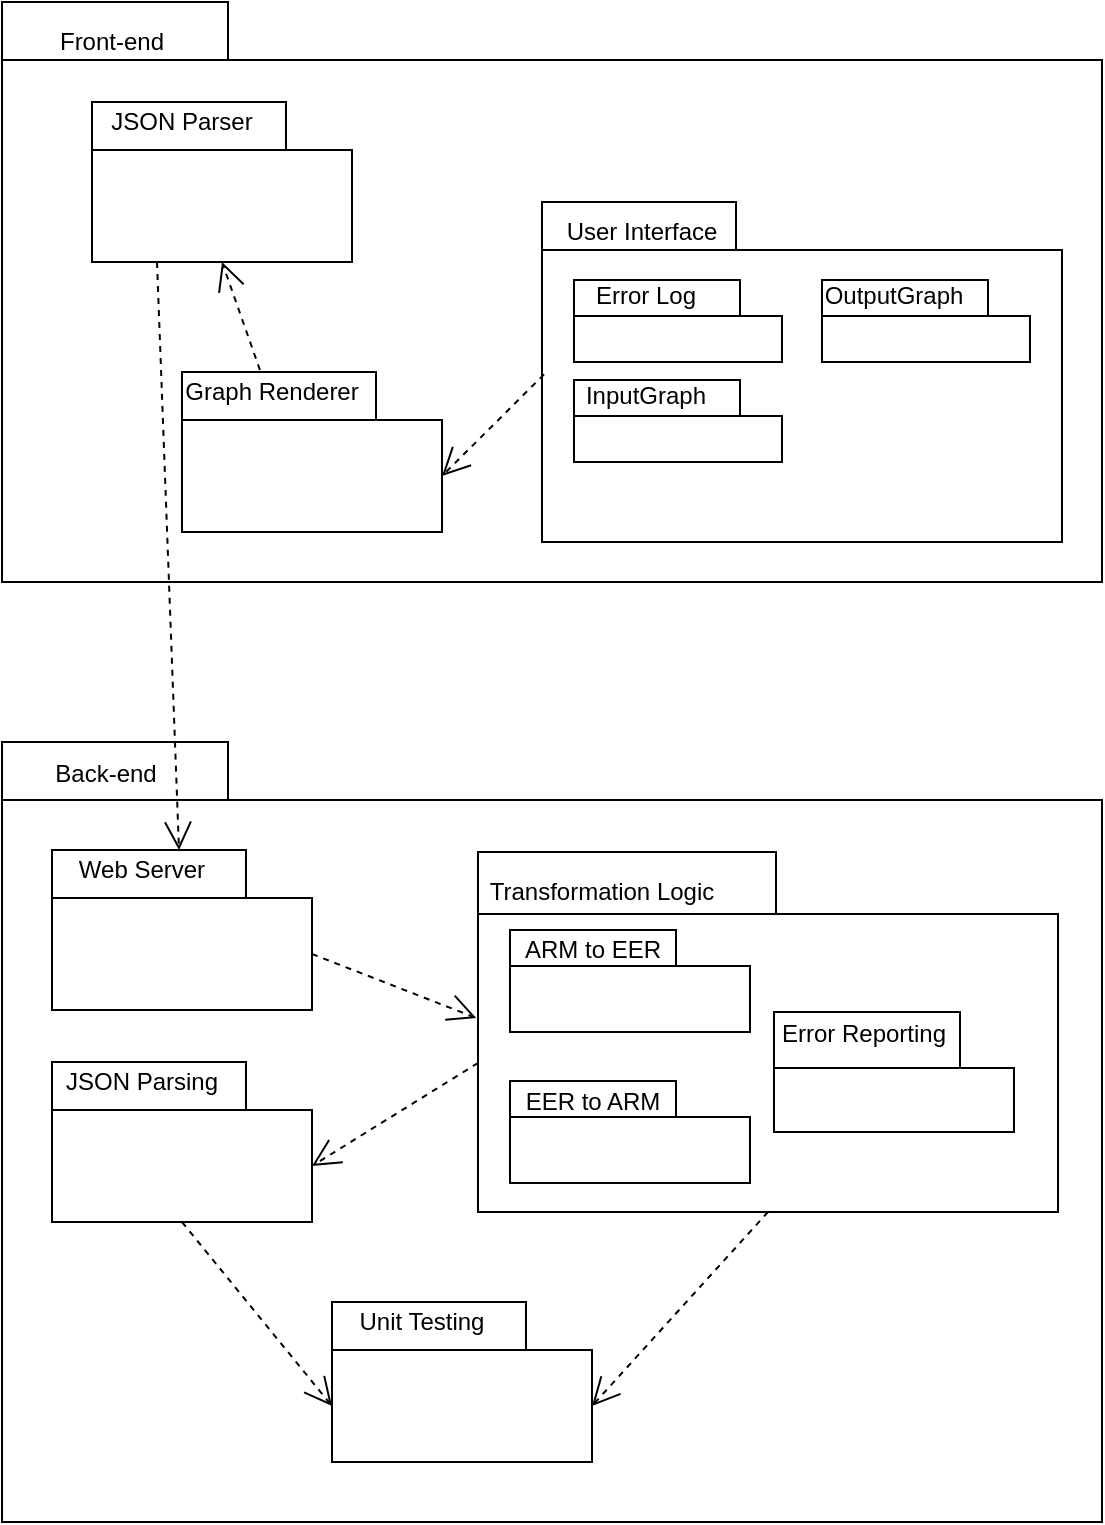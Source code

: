 <mxfile version="11.2.5" type="device" pages="1"><diagram id="3kjEoNIrXLkpRHrqtpSd" name="Page-1"><mxGraphModel dx="946" dy="616" grid="1" gridSize="10" guides="1" tooltips="1" connect="1" arrows="1" fold="1" page="1" pageScale="1" pageWidth="827" pageHeight="1169" math="0" shadow="0"><root><mxCell id="0"/><mxCell id="1" parent="0"/><mxCell id="-hEbHu_KITnfFHVcxOC4-1" value="" style="shape=folder;fontStyle=1;spacingTop=10;tabWidth=113;tabHeight=29;tabPosition=left;html=1;" vertex="1" parent="1"><mxGeometry x="110" y="80" width="550" height="290" as="geometry"/></mxCell><mxCell id="-hEbHu_KITnfFHVcxOC4-2" value="Front-end" style="text;html=1;strokeColor=none;fillColor=none;align=center;verticalAlign=middle;whiteSpace=wrap;rounded=0;" vertex="1" parent="1"><mxGeometry x="120" y="90" width="90" height="20" as="geometry"/></mxCell><mxCell id="-hEbHu_KITnfFHVcxOC4-5" value="" style="group" vertex="1" connectable="0" parent="1"><mxGeometry x="200" y="265" width="130" height="80" as="geometry"/></mxCell><mxCell id="-hEbHu_KITnfFHVcxOC4-3" value="" style="shape=folder;fontStyle=1;spacingTop=10;tabWidth=97;tabHeight=24;tabPosition=left;html=1;" vertex="1" parent="-hEbHu_KITnfFHVcxOC4-5"><mxGeometry width="130" height="80" as="geometry"/></mxCell><mxCell id="-hEbHu_KITnfFHVcxOC4-4" value="Graph Renderer" style="text;html=1;strokeColor=none;fillColor=none;align=center;verticalAlign=middle;whiteSpace=wrap;rounded=0;" vertex="1" parent="-hEbHu_KITnfFHVcxOC4-5"><mxGeometry width="90" height="20" as="geometry"/></mxCell><mxCell id="-hEbHu_KITnfFHVcxOC4-6" value="" style="group" vertex="1" connectable="0" parent="1"><mxGeometry x="155" y="130" width="130" height="80" as="geometry"/></mxCell><mxCell id="-hEbHu_KITnfFHVcxOC4-7" value="" style="shape=folder;fontStyle=1;spacingTop=10;tabWidth=97;tabHeight=24;tabPosition=left;html=1;" vertex="1" parent="-hEbHu_KITnfFHVcxOC4-6"><mxGeometry width="130" height="80" as="geometry"/></mxCell><mxCell id="-hEbHu_KITnfFHVcxOC4-8" value="JSON Parser" style="text;html=1;strokeColor=none;fillColor=none;align=center;verticalAlign=middle;whiteSpace=wrap;rounded=0;" vertex="1" parent="-hEbHu_KITnfFHVcxOC4-6"><mxGeometry width="90" height="20" as="geometry"/></mxCell><mxCell id="-hEbHu_KITnfFHVcxOC4-9" value="" style="group" vertex="1" connectable="0" parent="1"><mxGeometry x="380" y="180" width="260" height="170" as="geometry"/></mxCell><mxCell id="-hEbHu_KITnfFHVcxOC4-10" value="" style="shape=folder;fontStyle=1;spacingTop=10;tabWidth=97;tabHeight=24;tabPosition=left;html=1;" vertex="1" parent="-hEbHu_KITnfFHVcxOC4-9"><mxGeometry width="260" height="170" as="geometry"/></mxCell><mxCell id="-hEbHu_KITnfFHVcxOC4-11" value="User Interface" style="text;html=1;strokeColor=none;fillColor=none;align=center;verticalAlign=middle;whiteSpace=wrap;rounded=0;" vertex="1" parent="-hEbHu_KITnfFHVcxOC4-9"><mxGeometry x="-39.845" y="-6.269" width="180" height="42.5" as="geometry"/></mxCell><mxCell id="-hEbHu_KITnfFHVcxOC4-19" value="" style="group" vertex="1" connectable="0" parent="-hEbHu_KITnfFHVcxOC4-9"><mxGeometry x="16" y="39" width="104" height="41" as="geometry"/></mxCell><mxCell id="-hEbHu_KITnfFHVcxOC4-20" value="" style="shape=folder;fontStyle=1;spacingTop=10;tabWidth=83;tabHeight=18;tabPosition=left;html=1;" vertex="1" parent="-hEbHu_KITnfFHVcxOC4-19"><mxGeometry width="104" height="41" as="geometry"/></mxCell><mxCell id="-hEbHu_KITnfFHVcxOC4-21" value="Error Log" style="text;html=1;strokeColor=none;fillColor=none;align=center;verticalAlign=middle;whiteSpace=wrap;rounded=0;" vertex="1" parent="-hEbHu_KITnfFHVcxOC4-19"><mxGeometry y="3" width="72" height="10.25" as="geometry"/></mxCell><mxCell id="-hEbHu_KITnfFHVcxOC4-29" value="" style="group" vertex="1" connectable="0" parent="-hEbHu_KITnfFHVcxOC4-9"><mxGeometry x="16" y="89" width="104" height="41" as="geometry"/></mxCell><mxCell id="-hEbHu_KITnfFHVcxOC4-30" value="" style="shape=folder;fontStyle=1;spacingTop=10;tabWidth=83;tabHeight=18;tabPosition=left;html=1;" vertex="1" parent="-hEbHu_KITnfFHVcxOC4-29"><mxGeometry width="104" height="41" as="geometry"/></mxCell><mxCell id="-hEbHu_KITnfFHVcxOC4-31" value="InputGraph" style="text;html=1;strokeColor=none;fillColor=none;align=center;verticalAlign=middle;whiteSpace=wrap;rounded=0;" vertex="1" parent="-hEbHu_KITnfFHVcxOC4-29"><mxGeometry y="3" width="72" height="10.25" as="geometry"/></mxCell><mxCell id="-hEbHu_KITnfFHVcxOC4-33" value="" style="group" vertex="1" connectable="0" parent="-hEbHu_KITnfFHVcxOC4-9"><mxGeometry x="140" y="39" width="104" height="41" as="geometry"/></mxCell><mxCell id="-hEbHu_KITnfFHVcxOC4-34" value="" style="shape=folder;fontStyle=1;spacingTop=10;tabWidth=83;tabHeight=18;tabPosition=left;html=1;" vertex="1" parent="-hEbHu_KITnfFHVcxOC4-33"><mxGeometry width="104" height="41" as="geometry"/></mxCell><mxCell id="-hEbHu_KITnfFHVcxOC4-35" value="OutputGraph" style="text;html=1;strokeColor=none;fillColor=none;align=center;verticalAlign=middle;whiteSpace=wrap;rounded=0;" vertex="1" parent="-hEbHu_KITnfFHVcxOC4-33"><mxGeometry y="3" width="72" height="10.25" as="geometry"/></mxCell><mxCell id="-hEbHu_KITnfFHVcxOC4-13" value="" style="endArrow=open;endSize=12;dashed=1;html=1;exitX=0.433;exitY=-0.05;exitDx=0;exitDy=0;exitPerimeter=0;entryX=0.5;entryY=1;entryDx=0;entryDy=0;entryPerimeter=0;" edge="1" parent="1" source="-hEbHu_KITnfFHVcxOC4-4" target="-hEbHu_KITnfFHVcxOC4-7"><mxGeometry width="160" relative="1" as="geometry"><mxPoint x="190" y="239" as="sourcePoint"/><mxPoint x="350" y="239" as="targetPoint"/></mxGeometry></mxCell><mxCell id="-hEbHu_KITnfFHVcxOC4-14" value="" style="shape=folder;fontStyle=1;spacingTop=10;tabWidth=113;tabHeight=29;tabPosition=left;html=1;" vertex="1" parent="1"><mxGeometry x="110" y="450" width="550" height="390" as="geometry"/></mxCell><mxCell id="-hEbHu_KITnfFHVcxOC4-15" value="Back-end" style="text;html=1;strokeColor=none;fillColor=none;align=center;verticalAlign=middle;whiteSpace=wrap;rounded=0;" vertex="1" parent="1"><mxGeometry x="117" y="456" width="90" height="20" as="geometry"/></mxCell><mxCell id="-hEbHu_KITnfFHVcxOC4-24" value="" style="endArrow=open;endSize=12;dashed=1;html=1;exitX=0.25;exitY=1;exitDx=0;exitDy=0;exitPerimeter=0;" edge="1" parent="1" source="-hEbHu_KITnfFHVcxOC4-7" target="-hEbHu_KITnfFHVcxOC4-37"><mxGeometry width="160" relative="1" as="geometry"><mxPoint x="260" y="420" as="sourcePoint"/><mxPoint x="420" y="420" as="targetPoint"/></mxGeometry></mxCell><mxCell id="-hEbHu_KITnfFHVcxOC4-25" value="" style="endArrow=open;endSize=12;dashed=1;html=1;exitX=0.004;exitY=0.507;exitDx=0;exitDy=0;exitPerimeter=0;entryX=0;entryY=0;entryDx=130;entryDy=52;entryPerimeter=0;" edge="1" parent="1" source="-hEbHu_KITnfFHVcxOC4-10" target="-hEbHu_KITnfFHVcxOC4-3"><mxGeometry width="160" relative="1" as="geometry"><mxPoint x="339.85" y="226.4" as="sourcePoint"/><mxPoint x="343.15" y="333.37" as="targetPoint"/></mxGeometry></mxCell><mxCell id="-hEbHu_KITnfFHVcxOC4-36" value="" style="group" vertex="1" connectable="0" parent="1"><mxGeometry x="135" y="504" width="130" height="80" as="geometry"/></mxCell><mxCell id="-hEbHu_KITnfFHVcxOC4-37" value="" style="shape=folder;fontStyle=1;spacingTop=10;tabWidth=97;tabHeight=24;tabPosition=left;html=1;" vertex="1" parent="-hEbHu_KITnfFHVcxOC4-36"><mxGeometry width="130" height="80" as="geometry"/></mxCell><mxCell id="-hEbHu_KITnfFHVcxOC4-38" value="Web Server" style="text;html=1;strokeColor=none;fillColor=none;align=center;verticalAlign=middle;whiteSpace=wrap;rounded=0;" vertex="1" parent="-hEbHu_KITnfFHVcxOC4-36"><mxGeometry width="90" height="20" as="geometry"/></mxCell><mxCell id="-hEbHu_KITnfFHVcxOC4-39" value="" style="group" vertex="1" connectable="0" parent="1"><mxGeometry x="334" y="505" width="290" height="180" as="geometry"/></mxCell><mxCell id="-hEbHu_KITnfFHVcxOC4-40" value="" style="shape=folder;fontStyle=1;spacingTop=10;tabWidth=149;tabHeight=31;tabPosition=left;html=1;" vertex="1" parent="-hEbHu_KITnfFHVcxOC4-39"><mxGeometry x="14" width="290" height="180" as="geometry"/></mxCell><mxCell id="-hEbHu_KITnfFHVcxOC4-41" value="Transformation Logic" style="text;html=1;strokeColor=none;fillColor=none;align=center;verticalAlign=middle;whiteSpace=wrap;rounded=0;" vertex="1" parent="-hEbHu_KITnfFHVcxOC4-39"><mxGeometry x="16" y="10" width="120" height="20" as="geometry"/></mxCell><mxCell id="-hEbHu_KITnfFHVcxOC4-57" value="" style="group" vertex="1" connectable="0" parent="-hEbHu_KITnfFHVcxOC4-39"><mxGeometry x="30" y="39" width="120" height="51" as="geometry"/></mxCell><mxCell id="-hEbHu_KITnfFHVcxOC4-58" value="" style="shape=folder;fontStyle=1;spacingTop=10;tabWidth=83;tabHeight=18;tabPosition=left;html=1;" vertex="1" parent="-hEbHu_KITnfFHVcxOC4-57"><mxGeometry width="120.0" height="51" as="geometry"/></mxCell><mxCell id="-hEbHu_KITnfFHVcxOC4-59" value="ARM to EER" style="text;html=1;strokeColor=none;fillColor=none;align=center;verticalAlign=middle;whiteSpace=wrap;rounded=0;" vertex="1" parent="-hEbHu_KITnfFHVcxOC4-57"><mxGeometry y="3.732" width="83.077" height="12.75" as="geometry"/></mxCell><mxCell id="-hEbHu_KITnfFHVcxOC4-60" value="" style="group" vertex="1" connectable="0" parent="-hEbHu_KITnfFHVcxOC4-39"><mxGeometry x="30" y="114.5" width="120" height="51" as="geometry"/></mxCell><mxCell id="-hEbHu_KITnfFHVcxOC4-61" value="" style="shape=folder;fontStyle=1;spacingTop=10;tabWidth=83;tabHeight=18;tabPosition=left;html=1;" vertex="1" parent="-hEbHu_KITnfFHVcxOC4-60"><mxGeometry width="120.0" height="51" as="geometry"/></mxCell><mxCell id="-hEbHu_KITnfFHVcxOC4-62" value="EER to ARM" style="text;html=1;strokeColor=none;fillColor=none;align=center;verticalAlign=middle;whiteSpace=wrap;rounded=0;" vertex="1" parent="-hEbHu_KITnfFHVcxOC4-60"><mxGeometry y="3.732" width="83.077" height="12.75" as="geometry"/></mxCell><mxCell id="-hEbHu_KITnfFHVcxOC4-72" value="" style="group" vertex="1" connectable="0" parent="-hEbHu_KITnfFHVcxOC4-39"><mxGeometry x="162" y="80" width="120" height="60" as="geometry"/></mxCell><mxCell id="-hEbHu_KITnfFHVcxOC4-73" value="" style="shape=folder;fontStyle=1;spacingTop=10;tabWidth=93;tabHeight=28;tabPosition=left;html=1;" vertex="1" parent="-hEbHu_KITnfFHVcxOC4-72"><mxGeometry width="120" height="60" as="geometry"/></mxCell><mxCell id="-hEbHu_KITnfFHVcxOC4-74" value="Error Reporting" style="text;html=1;strokeColor=none;fillColor=none;align=center;verticalAlign=middle;whiteSpace=wrap;rounded=0;" vertex="1" parent="-hEbHu_KITnfFHVcxOC4-72"><mxGeometry y="4" width="90" height="13" as="geometry"/></mxCell><mxCell id="-hEbHu_KITnfFHVcxOC4-42" value="" style="group" vertex="1" connectable="0" parent="1"><mxGeometry x="135" y="610" width="130" height="80" as="geometry"/></mxCell><mxCell id="-hEbHu_KITnfFHVcxOC4-43" value="" style="shape=folder;fontStyle=1;spacingTop=10;tabWidth=97;tabHeight=24;tabPosition=left;html=1;" vertex="1" parent="-hEbHu_KITnfFHVcxOC4-42"><mxGeometry width="130" height="80" as="geometry"/></mxCell><mxCell id="-hEbHu_KITnfFHVcxOC4-44" value="JSON Parsing" style="text;html=1;strokeColor=none;fillColor=none;align=center;verticalAlign=middle;whiteSpace=wrap;rounded=0;" vertex="1" parent="-hEbHu_KITnfFHVcxOC4-42"><mxGeometry width="90" height="20" as="geometry"/></mxCell><mxCell id="-hEbHu_KITnfFHVcxOC4-75" value="" style="group" vertex="1" connectable="0" parent="1"><mxGeometry x="275" y="730" width="130" height="80" as="geometry"/></mxCell><mxCell id="-hEbHu_KITnfFHVcxOC4-76" value="" style="shape=folder;fontStyle=1;spacingTop=10;tabWidth=97;tabHeight=24;tabPosition=left;html=1;" vertex="1" parent="-hEbHu_KITnfFHVcxOC4-75"><mxGeometry width="130" height="80" as="geometry"/></mxCell><mxCell id="-hEbHu_KITnfFHVcxOC4-77" value="Unit Testing" style="text;html=1;strokeColor=none;fillColor=none;align=center;verticalAlign=middle;whiteSpace=wrap;rounded=0;" vertex="1" parent="-hEbHu_KITnfFHVcxOC4-75"><mxGeometry width="90" height="20" as="geometry"/></mxCell><mxCell id="-hEbHu_KITnfFHVcxOC4-78" value="" style="endArrow=open;endSize=12;dashed=1;html=1;exitX=0;exitY=0;exitDx=130;exitDy=52;exitPerimeter=0;entryX=-0.003;entryY=0.461;entryDx=0;entryDy=0;entryPerimeter=0;" edge="1" parent="1" source="-hEbHu_KITnfFHVcxOC4-37" target="-hEbHu_KITnfFHVcxOC4-40"><mxGeometry width="160" relative="1" as="geometry"><mxPoint x="270" y="553.5" as="sourcePoint"/><mxPoint x="430" y="553.5" as="targetPoint"/></mxGeometry></mxCell><mxCell id="-hEbHu_KITnfFHVcxOC4-79" value="" style="endArrow=open;endSize=12;dashed=1;html=1;exitX=0;exitY=0;exitDx=0;exitDy=105.5;exitPerimeter=0;entryX=0;entryY=0;entryDx=130;entryDy=52;entryPerimeter=0;" edge="1" parent="1" source="-hEbHu_KITnfFHVcxOC4-40" target="-hEbHu_KITnfFHVcxOC4-43"><mxGeometry width="160" relative="1" as="geometry"><mxPoint x="330.04" y="610.69" as="sourcePoint"/><mxPoint x="279" y="661.5" as="targetPoint"/></mxGeometry></mxCell><mxCell id="-hEbHu_KITnfFHVcxOC4-80" value="" style="endArrow=open;endSize=12;dashed=1;html=1;exitX=0.5;exitY=1;exitDx=0;exitDy=0;exitPerimeter=0;entryX=0;entryY=0;entryDx=130;entryDy=52;entryPerimeter=0;" edge="1" parent="1" source="-hEbHu_KITnfFHVcxOC4-40" target="-hEbHu_KITnfFHVcxOC4-76"><mxGeometry width="160" relative="1" as="geometry"><mxPoint x="525.5" y="698.5" as="sourcePoint"/><mxPoint x="442.5" y="750" as="targetPoint"/></mxGeometry></mxCell><mxCell id="-hEbHu_KITnfFHVcxOC4-81" value="" style="endArrow=open;endSize=12;dashed=1;html=1;exitX=0.5;exitY=1;exitDx=0;exitDy=0;exitPerimeter=0;entryX=0;entryY=0;entryDx=0;entryDy=52;entryPerimeter=0;" edge="1" parent="1" source="-hEbHu_KITnfFHVcxOC4-43" target="-hEbHu_KITnfFHVcxOC4-76"><mxGeometry width="160" relative="1" as="geometry"><mxPoint x="159" y="724" as="sourcePoint"/><mxPoint x="241.13" y="755.98" as="targetPoint"/></mxGeometry></mxCell></root></mxGraphModel></diagram></mxfile>